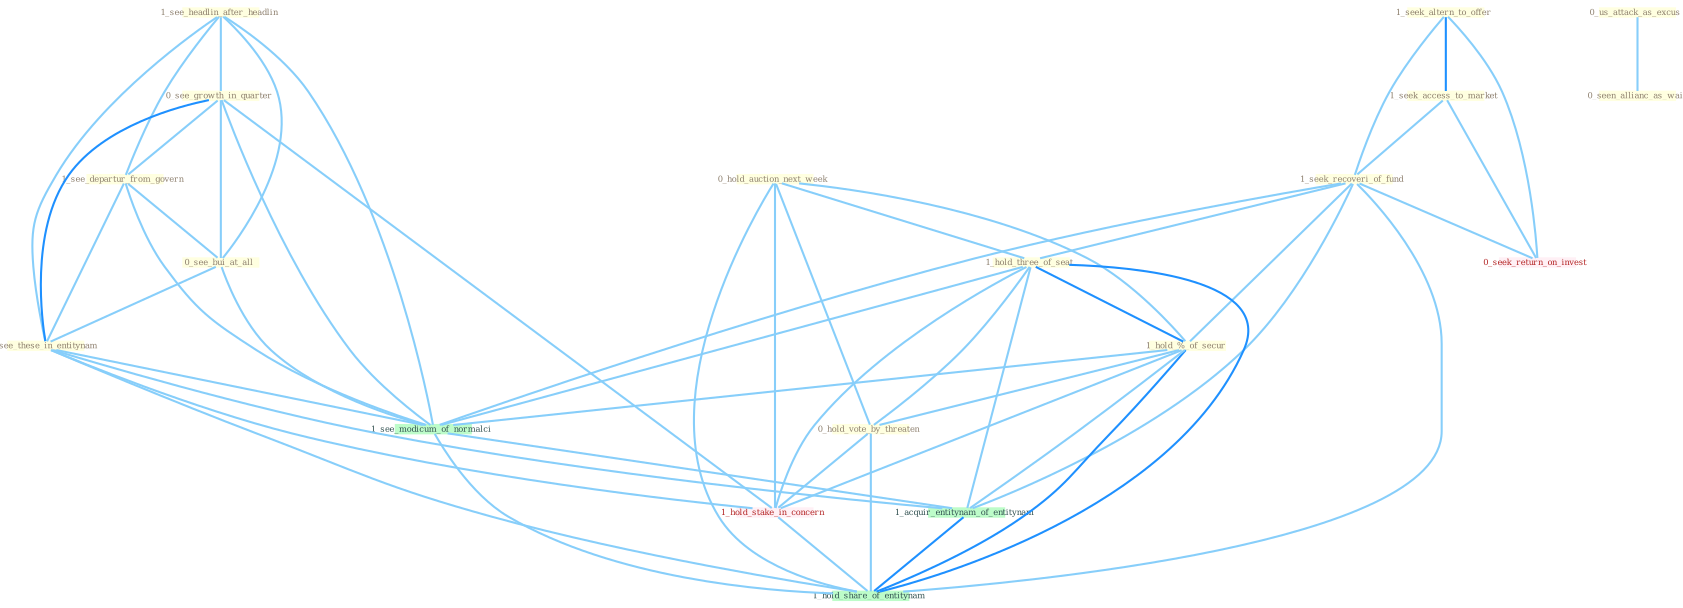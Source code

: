 Graph G{ 
    node
    [shape=polygon,style=filled,width=.5,height=.06,color="#BDFCC9",fixedsize=true,fontsize=4,
    fontcolor="#2f4f4f"];
    {node
    [color="#ffffe0", fontcolor="#8b7d6b"] "1_see_headlin_after_headlin " "0_see_growth_in_quarter " "0_hold_auction_next_week " "1_seek_altern_to_offer " "1_seek_access_to_market " "0_us_attack_as_excus " "1_see_departur_from_govern " "0_see_bui_at_all " "0_see_these_in_entitynam " "1_seek_recoveri_of_fund " "1_hold_three_of_seat " "0_seen_allianc_as_wai " "1_hold_%_of_secur " "0_hold_vote_by_threaten "}
{node [color="#fff0f5", fontcolor="#b22222"] "1_hold_stake_in_concern " "0_seek_return_on_invest "}
edge [color="#B0E2FF"];

	"1_see_headlin_after_headlin " -- "0_see_growth_in_quarter " [w="1", color="#87cefa" ];
	"1_see_headlin_after_headlin " -- "1_see_departur_from_govern " [w="1", color="#87cefa" ];
	"1_see_headlin_after_headlin " -- "0_see_bui_at_all " [w="1", color="#87cefa" ];
	"1_see_headlin_after_headlin " -- "0_see_these_in_entitynam " [w="1", color="#87cefa" ];
	"1_see_headlin_after_headlin " -- "1_see_modicum_of_normalci " [w="1", color="#87cefa" ];
	"0_see_growth_in_quarter " -- "1_see_departur_from_govern " [w="1", color="#87cefa" ];
	"0_see_growth_in_quarter " -- "0_see_bui_at_all " [w="1", color="#87cefa" ];
	"0_see_growth_in_quarter " -- "0_see_these_in_entitynam " [w="2", color="#1e90ff" , len=0.8];
	"0_see_growth_in_quarter " -- "1_hold_stake_in_concern " [w="1", color="#87cefa" ];
	"0_see_growth_in_quarter " -- "1_see_modicum_of_normalci " [w="1", color="#87cefa" ];
	"0_hold_auction_next_week " -- "1_hold_three_of_seat " [w="1", color="#87cefa" ];
	"0_hold_auction_next_week " -- "1_hold_%_of_secur " [w="1", color="#87cefa" ];
	"0_hold_auction_next_week " -- "0_hold_vote_by_threaten " [w="1", color="#87cefa" ];
	"0_hold_auction_next_week " -- "1_hold_stake_in_concern " [w="1", color="#87cefa" ];
	"0_hold_auction_next_week " -- "1_hold_share_of_entitynam " [w="1", color="#87cefa" ];
	"1_seek_altern_to_offer " -- "1_seek_access_to_market " [w="2", color="#1e90ff" , len=0.8];
	"1_seek_altern_to_offer " -- "1_seek_recoveri_of_fund " [w="1", color="#87cefa" ];
	"1_seek_altern_to_offer " -- "0_seek_return_on_invest " [w="1", color="#87cefa" ];
	"1_seek_access_to_market " -- "1_seek_recoveri_of_fund " [w="1", color="#87cefa" ];
	"1_seek_access_to_market " -- "0_seek_return_on_invest " [w="1", color="#87cefa" ];
	"0_us_attack_as_excus " -- "0_seen_allianc_as_wai " [w="1", color="#87cefa" ];
	"1_see_departur_from_govern " -- "0_see_bui_at_all " [w="1", color="#87cefa" ];
	"1_see_departur_from_govern " -- "0_see_these_in_entitynam " [w="1", color="#87cefa" ];
	"1_see_departur_from_govern " -- "1_see_modicum_of_normalci " [w="1", color="#87cefa" ];
	"0_see_bui_at_all " -- "0_see_these_in_entitynam " [w="1", color="#87cefa" ];
	"0_see_bui_at_all " -- "1_see_modicum_of_normalci " [w="1", color="#87cefa" ];
	"0_see_these_in_entitynam " -- "1_hold_stake_in_concern " [w="1", color="#87cefa" ];
	"0_see_these_in_entitynam " -- "1_see_modicum_of_normalci " [w="1", color="#87cefa" ];
	"0_see_these_in_entitynam " -- "1_acquir_entitynam_of_entitynam " [w="1", color="#87cefa" ];
	"0_see_these_in_entitynam " -- "1_hold_share_of_entitynam " [w="1", color="#87cefa" ];
	"1_seek_recoveri_of_fund " -- "1_hold_three_of_seat " [w="1", color="#87cefa" ];
	"1_seek_recoveri_of_fund " -- "1_hold_%_of_secur " [w="1", color="#87cefa" ];
	"1_seek_recoveri_of_fund " -- "0_seek_return_on_invest " [w="1", color="#87cefa" ];
	"1_seek_recoveri_of_fund " -- "1_see_modicum_of_normalci " [w="1", color="#87cefa" ];
	"1_seek_recoveri_of_fund " -- "1_acquir_entitynam_of_entitynam " [w="1", color="#87cefa" ];
	"1_seek_recoveri_of_fund " -- "1_hold_share_of_entitynam " [w="1", color="#87cefa" ];
	"1_hold_three_of_seat " -- "1_hold_%_of_secur " [w="2", color="#1e90ff" , len=0.8];
	"1_hold_three_of_seat " -- "0_hold_vote_by_threaten " [w="1", color="#87cefa" ];
	"1_hold_three_of_seat " -- "1_hold_stake_in_concern " [w="1", color="#87cefa" ];
	"1_hold_three_of_seat " -- "1_see_modicum_of_normalci " [w="1", color="#87cefa" ];
	"1_hold_three_of_seat " -- "1_acquir_entitynam_of_entitynam " [w="1", color="#87cefa" ];
	"1_hold_three_of_seat " -- "1_hold_share_of_entitynam " [w="2", color="#1e90ff" , len=0.8];
	"1_hold_%_of_secur " -- "0_hold_vote_by_threaten " [w="1", color="#87cefa" ];
	"1_hold_%_of_secur " -- "1_hold_stake_in_concern " [w="1", color="#87cefa" ];
	"1_hold_%_of_secur " -- "1_see_modicum_of_normalci " [w="1", color="#87cefa" ];
	"1_hold_%_of_secur " -- "1_acquir_entitynam_of_entitynam " [w="1", color="#87cefa" ];
	"1_hold_%_of_secur " -- "1_hold_share_of_entitynam " [w="2", color="#1e90ff" , len=0.8];
	"0_hold_vote_by_threaten " -- "1_hold_stake_in_concern " [w="1", color="#87cefa" ];
	"0_hold_vote_by_threaten " -- "1_hold_share_of_entitynam " [w="1", color="#87cefa" ];
	"1_hold_stake_in_concern " -- "1_hold_share_of_entitynam " [w="1", color="#87cefa" ];
	"1_see_modicum_of_normalci " -- "1_acquir_entitynam_of_entitynam " [w="1", color="#87cefa" ];
	"1_see_modicum_of_normalci " -- "1_hold_share_of_entitynam " [w="1", color="#87cefa" ];
	"1_acquir_entitynam_of_entitynam " -- "1_hold_share_of_entitynam " [w="2", color="#1e90ff" , len=0.8];
}